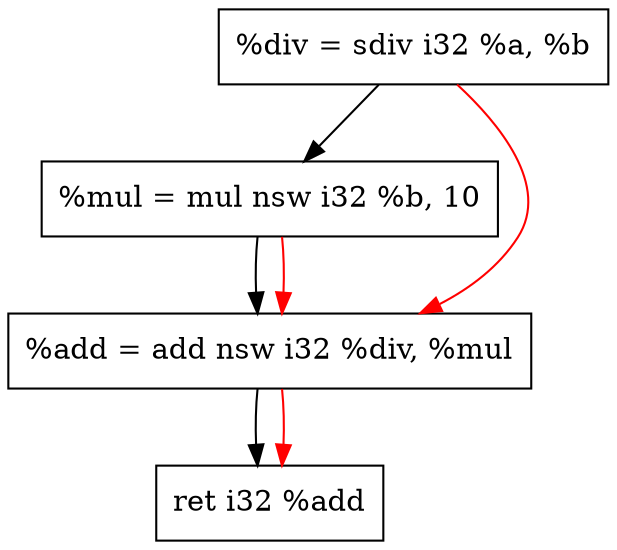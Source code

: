 digraph "CDFG for'func' function" {
	Node0x562ea240e440[shape=record, label="  %div = sdiv i32 %a, %b"];
	Node0x562ea240eaf0[shape=record, label="  %mul = mul nsw i32 %b, 10"];
	Node0x562ea240eb80[shape=record, label="  %add = add nsw i32 %div, %mul"];
	Node0x562ea240e3c8[shape=record, label="  ret i32 %add"];
	Node0x562ea240e440 -> Node0x562ea240eaf0
	Node0x562ea240eaf0 -> Node0x562ea240eb80
	Node0x562ea240eb80 -> Node0x562ea240e3c8
edge [color=red]
	Node0x562ea240e440 -> Node0x562ea240eb80
	Node0x562ea240eaf0 -> Node0x562ea240eb80
	Node0x562ea240eb80 -> Node0x562ea240e3c8
}
